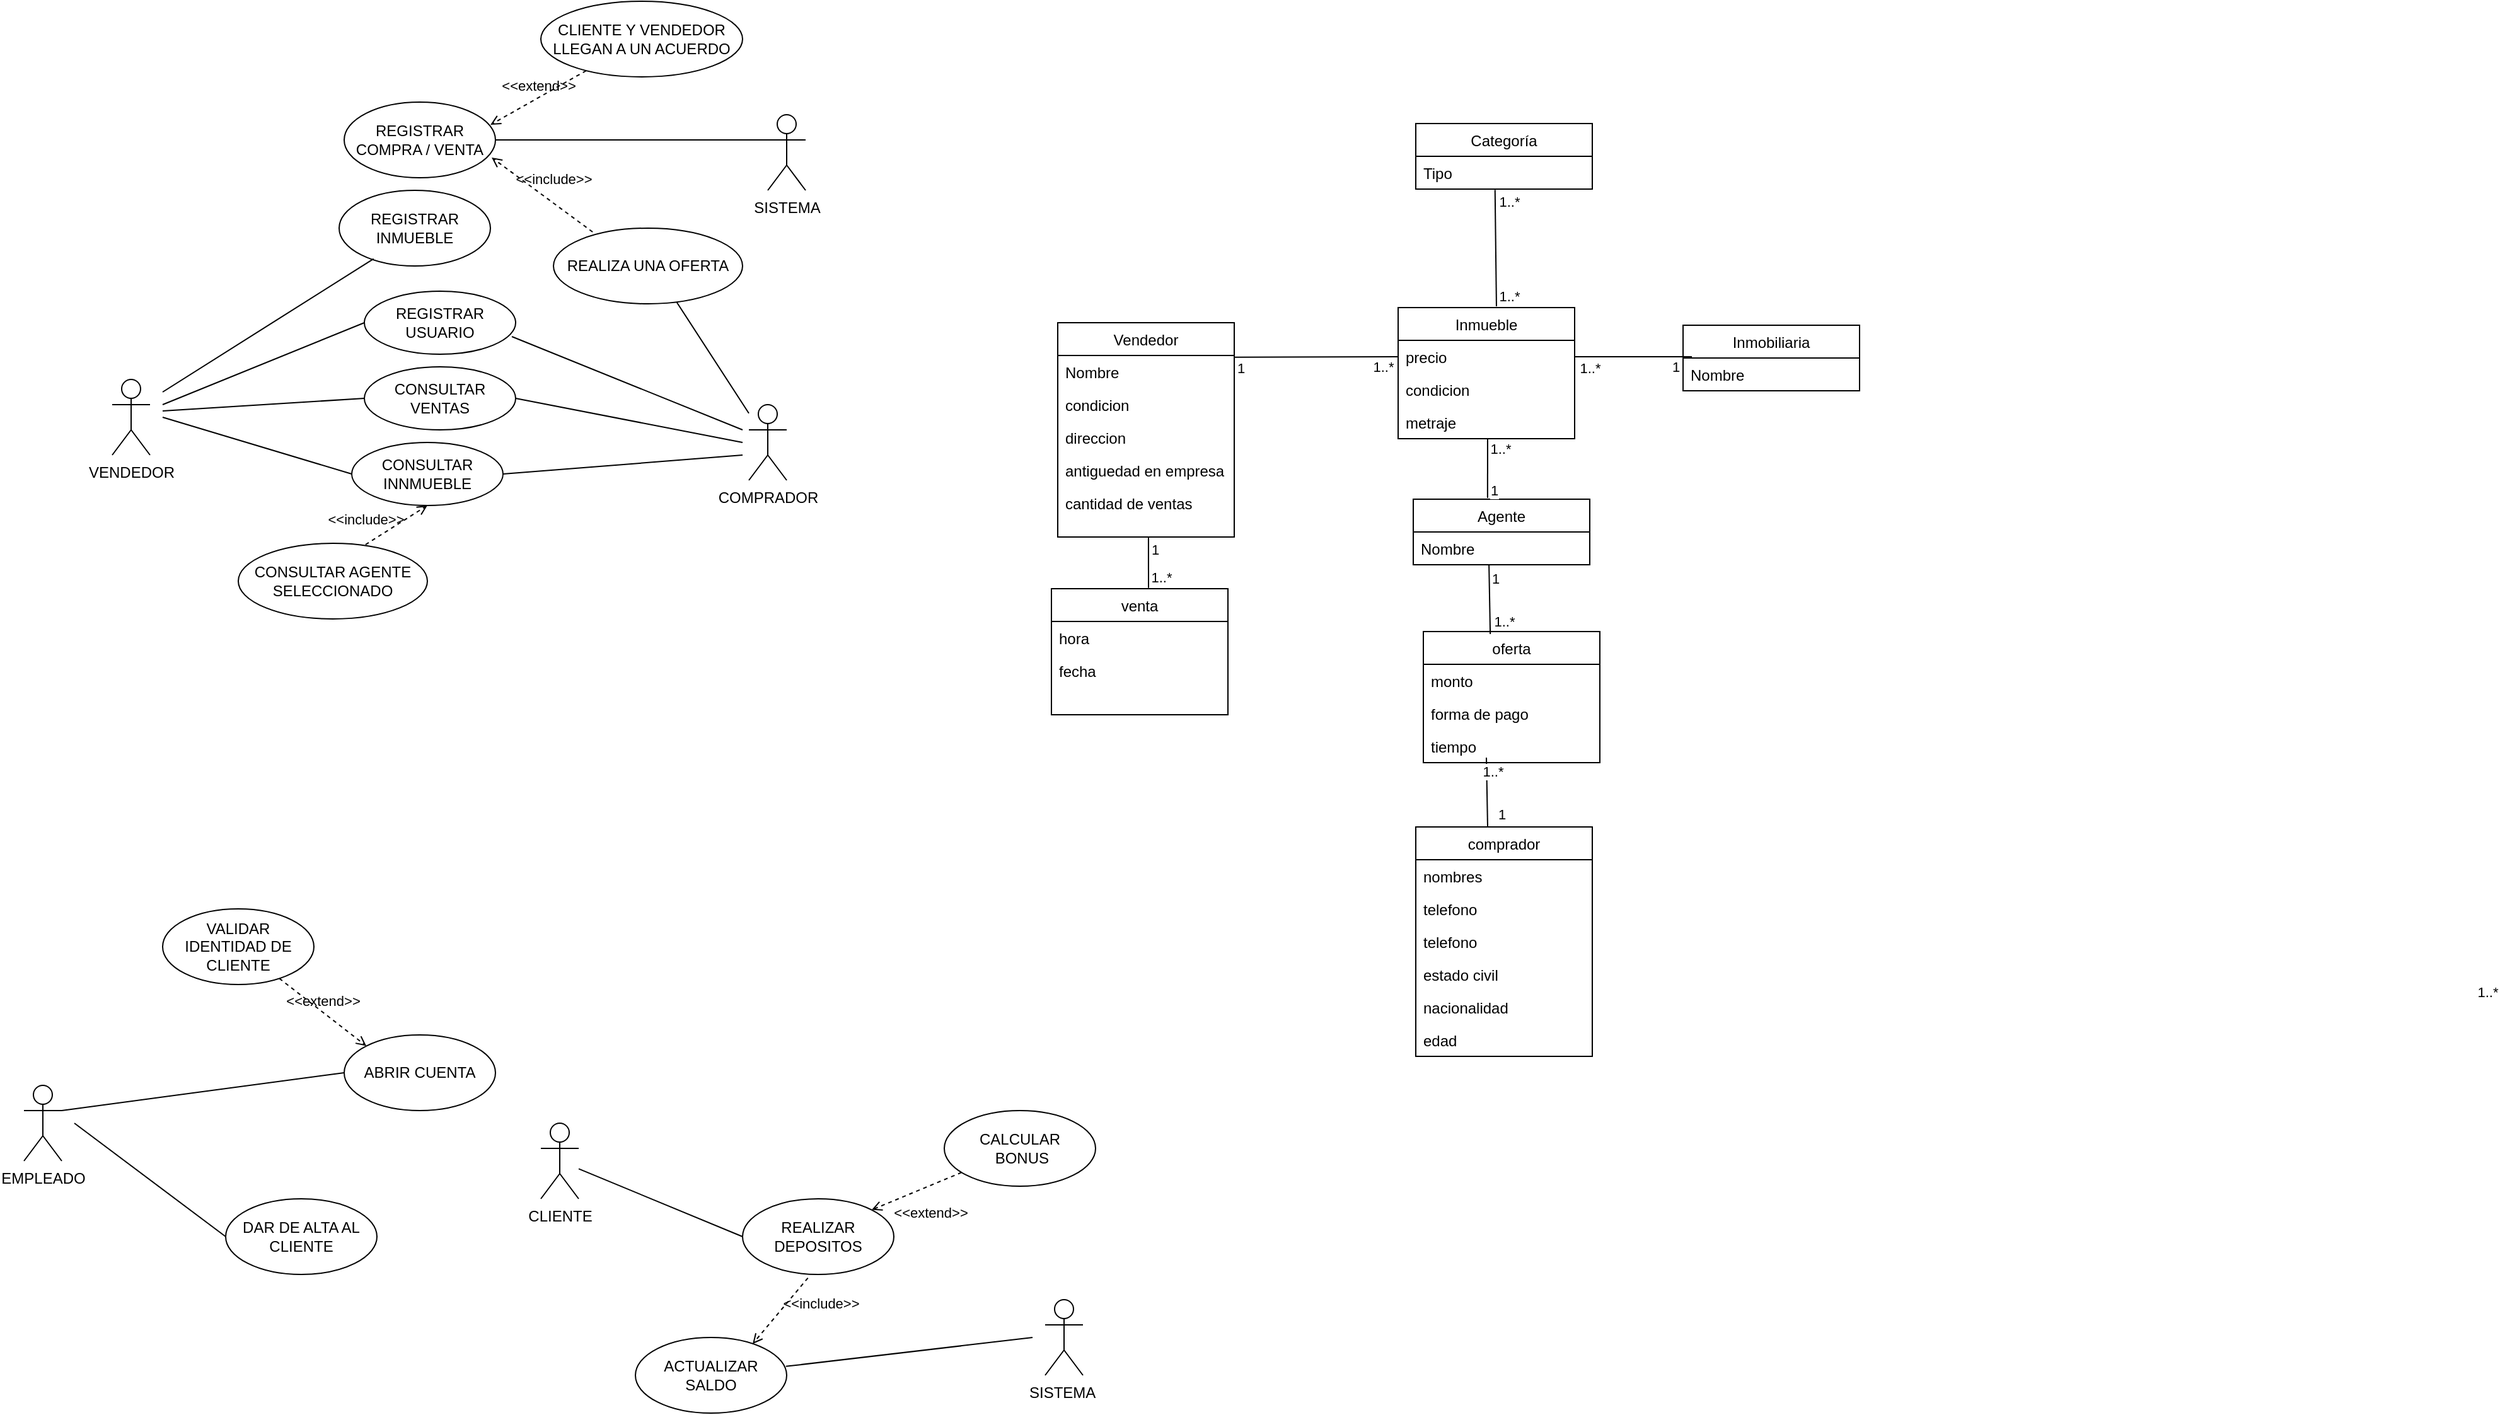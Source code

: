 <mxfile version="20.5.3" type="github">
  <diagram id="k6HM9-MAfGxd2XdQ5Wo0" name="Página-1">
    <mxGraphModel dx="2489" dy="766" grid="1" gridSize="10" guides="1" tooltips="1" connect="1" arrows="1" fold="1" page="1" pageScale="1" pageWidth="827" pageHeight="1169" math="0" shadow="0">
      <root>
        <mxCell id="0" />
        <mxCell id="1" parent="0" />
        <mxCell id="4YiFxOVjSTQpvdzxmnNl-1" value="REGISTRAR USUARIO" style="ellipse;whiteSpace=wrap;html=1;" vertex="1" parent="1">
          <mxGeometry x="-490" y="270" width="120" height="50" as="geometry" />
        </mxCell>
        <mxCell id="4YiFxOVjSTQpvdzxmnNl-2" value="REGISTRAR INMUEBLE" style="ellipse;whiteSpace=wrap;html=1;" vertex="1" parent="1">
          <mxGeometry x="-510" y="190" width="120" height="60" as="geometry" />
        </mxCell>
        <mxCell id="4YiFxOVjSTQpvdzxmnNl-3" value="CONSULTAR INNMUEBLE" style="ellipse;whiteSpace=wrap;html=1;" vertex="1" parent="1">
          <mxGeometry x="-500" y="390" width="120" height="50" as="geometry" />
        </mxCell>
        <mxCell id="4YiFxOVjSTQpvdzxmnNl-4" value="CONSULTAR VENTAS" style="ellipse;whiteSpace=wrap;html=1;" vertex="1" parent="1">
          <mxGeometry x="-490" y="330" width="120" height="50" as="geometry" />
        </mxCell>
        <mxCell id="4YiFxOVjSTQpvdzxmnNl-5" value="REGISTRAR COMPRA / VENTA" style="ellipse;whiteSpace=wrap;html=1;" vertex="1" parent="1">
          <mxGeometry x="-506" y="120" width="120" height="60" as="geometry" />
        </mxCell>
        <mxCell id="4YiFxOVjSTQpvdzxmnNl-6" value="VENDEDOR&lt;br&gt;" style="shape=umlActor;verticalLabelPosition=bottom;verticalAlign=top;html=1;outlineConnect=0;" vertex="1" parent="1">
          <mxGeometry x="-690" y="340" width="30" height="60" as="geometry" />
        </mxCell>
        <mxCell id="4YiFxOVjSTQpvdzxmnNl-7" value="COMPRADOR" style="shape=umlActor;verticalLabelPosition=bottom;verticalAlign=top;html=1;outlineConnect=0;" vertex="1" parent="1">
          <mxGeometry x="-185" y="360" width="30" height="60" as="geometry" />
        </mxCell>
        <mxCell id="4YiFxOVjSTQpvdzxmnNl-11" value="" style="endArrow=none;html=1;rounded=0;entryX=0;entryY=0.5;entryDx=0;entryDy=0;" edge="1" parent="1" target="4YiFxOVjSTQpvdzxmnNl-3">
          <mxGeometry width="50" height="50" relative="1" as="geometry">
            <mxPoint x="-650" y="370" as="sourcePoint" />
            <mxPoint x="-580" y="460" as="targetPoint" />
          </mxGeometry>
        </mxCell>
        <mxCell id="4YiFxOVjSTQpvdzxmnNl-13" value="" style="endArrow=none;html=1;rounded=0;entryX=0.228;entryY=0.905;entryDx=0;entryDy=0;entryPerimeter=0;" edge="1" parent="1" target="4YiFxOVjSTQpvdzxmnNl-2">
          <mxGeometry width="50" height="50" relative="1" as="geometry">
            <mxPoint x="-650" y="350" as="sourcePoint" />
            <mxPoint x="-570" y="300" as="targetPoint" />
          </mxGeometry>
        </mxCell>
        <mxCell id="4YiFxOVjSTQpvdzxmnNl-14" value="" style="endArrow=none;html=1;rounded=0;entryX=0.975;entryY=0.72;entryDx=0;entryDy=0;entryPerimeter=0;" edge="1" parent="1" target="4YiFxOVjSTQpvdzxmnNl-1">
          <mxGeometry width="50" height="50" relative="1" as="geometry">
            <mxPoint x="-190" y="380" as="sourcePoint" />
            <mxPoint x="-490.0" y="230" as="targetPoint" />
          </mxGeometry>
        </mxCell>
        <mxCell id="4YiFxOVjSTQpvdzxmnNl-15" value="" style="endArrow=none;html=1;rounded=0;entryX=0;entryY=0.5;entryDx=0;entryDy=0;" edge="1" parent="1" target="4YiFxOVjSTQpvdzxmnNl-1">
          <mxGeometry width="50" height="50" relative="1" as="geometry">
            <mxPoint x="-650" y="360" as="sourcePoint" />
            <mxPoint x="-490.0" y="230" as="targetPoint" />
          </mxGeometry>
        </mxCell>
        <mxCell id="4YiFxOVjSTQpvdzxmnNl-16" value="" style="endArrow=none;html=1;rounded=0;exitX=1;exitY=0.5;exitDx=0;exitDy=0;" edge="1" parent="1" source="4YiFxOVjSTQpvdzxmnNl-3">
          <mxGeometry width="50" height="50" relative="1" as="geometry">
            <mxPoint x="-350" y="480.0" as="sourcePoint" />
            <mxPoint x="-190" y="400" as="targetPoint" />
          </mxGeometry>
        </mxCell>
        <mxCell id="4YiFxOVjSTQpvdzxmnNl-18" value="" style="endArrow=none;html=1;rounded=0;entryX=1;entryY=0.5;entryDx=0;entryDy=0;" edge="1" parent="1" target="4YiFxOVjSTQpvdzxmnNl-4">
          <mxGeometry width="50" height="50" relative="1" as="geometry">
            <mxPoint x="-190" y="390" as="sourcePoint" />
            <mxPoint x="-370.0" y="320" as="targetPoint" />
          </mxGeometry>
        </mxCell>
        <mxCell id="4YiFxOVjSTQpvdzxmnNl-19" value="" style="endArrow=none;html=1;rounded=0;entryX=0;entryY=0.5;entryDx=0;entryDy=0;" edge="1" parent="1" target="4YiFxOVjSTQpvdzxmnNl-4">
          <mxGeometry width="50" height="50" relative="1" as="geometry">
            <mxPoint x="-650" y="365" as="sourcePoint" />
            <mxPoint x="-490.0" y="320" as="targetPoint" />
          </mxGeometry>
        </mxCell>
        <mxCell id="4YiFxOVjSTQpvdzxmnNl-23" value="EMPLEADO" style="shape=umlActor;verticalLabelPosition=bottom;verticalAlign=top;html=1;outlineConnect=0;" vertex="1" parent="1">
          <mxGeometry x="-760" y="900" width="30" height="60" as="geometry" />
        </mxCell>
        <mxCell id="4YiFxOVjSTQpvdzxmnNl-24" value="CLIENTE" style="shape=umlActor;verticalLabelPosition=bottom;verticalAlign=top;html=1;outlineConnect=0;" vertex="1" parent="1">
          <mxGeometry x="-350" y="930" width="30" height="60" as="geometry" />
        </mxCell>
        <mxCell id="4YiFxOVjSTQpvdzxmnNl-25" value="ABRIR CUENTA" style="ellipse;whiteSpace=wrap;html=1;" vertex="1" parent="1">
          <mxGeometry x="-506" y="860" width="120" height="60" as="geometry" />
        </mxCell>
        <mxCell id="4YiFxOVjSTQpvdzxmnNl-26" value="VALIDAR IDENTIDAD DE CLIENTE" style="ellipse;whiteSpace=wrap;html=1;" vertex="1" parent="1">
          <mxGeometry x="-650" y="760" width="120" height="60" as="geometry" />
        </mxCell>
        <mxCell id="4YiFxOVjSTQpvdzxmnNl-27" value="" style="endArrow=none;html=1;rounded=0;entryX=0;entryY=0.5;entryDx=0;entryDy=0;exitX=1;exitY=0.333;exitDx=0;exitDy=0;exitPerimeter=0;" edge="1" parent="1" source="4YiFxOVjSTQpvdzxmnNl-23" target="4YiFxOVjSTQpvdzxmnNl-25">
          <mxGeometry width="50" height="50" relative="1" as="geometry">
            <mxPoint x="-700" y="800.0" as="sourcePoint" />
            <mxPoint x="-550.0" y="920.0" as="targetPoint" />
          </mxGeometry>
        </mxCell>
        <mxCell id="4YiFxOVjSTQpvdzxmnNl-29" value="REALIZAR DEPOSITOS" style="ellipse;whiteSpace=wrap;html=1;" vertex="1" parent="1">
          <mxGeometry x="-190" y="990" width="120" height="60" as="geometry" />
        </mxCell>
        <mxCell id="4YiFxOVjSTQpvdzxmnNl-30" value="" style="endArrow=none;html=1;rounded=0;exitX=0;exitY=0.5;exitDx=0;exitDy=0;" edge="1" parent="1" source="4YiFxOVjSTQpvdzxmnNl-29" target="4YiFxOVjSTQpvdzxmnNl-24">
          <mxGeometry width="50" height="50" relative="1" as="geometry">
            <mxPoint x="-710" y="940.0" as="sourcePoint" />
            <mxPoint x="-210" y="910" as="targetPoint" />
          </mxGeometry>
        </mxCell>
        <mxCell id="4YiFxOVjSTQpvdzxmnNl-31" value="&amp;lt;&amp;lt;extend&amp;gt;&amp;gt;" style="html=1;verticalAlign=bottom;labelBackgroundColor=none;endArrow=open;endFill=0;dashed=1;rounded=0;entryX=0;entryY=0;entryDx=0;entryDy=0;" edge="1" parent="1" source="4YiFxOVjSTQpvdzxmnNl-26" target="4YiFxOVjSTQpvdzxmnNl-25">
          <mxGeometry width="160" relative="1" as="geometry">
            <mxPoint x="-600" y="880" as="sourcePoint" />
            <mxPoint x="-440" y="880" as="targetPoint" />
          </mxGeometry>
        </mxCell>
        <mxCell id="4YiFxOVjSTQpvdzxmnNl-32" value="CALCULAR&lt;br&gt;&amp;nbsp;BONUS" style="ellipse;whiteSpace=wrap;html=1;" vertex="1" parent="1">
          <mxGeometry x="-30" y="920" width="120" height="60" as="geometry" />
        </mxCell>
        <mxCell id="4YiFxOVjSTQpvdzxmnNl-33" value="&amp;lt;&amp;lt;extend&amp;gt;&amp;gt;" style="html=1;verticalAlign=bottom;labelBackgroundColor=none;endArrow=open;endFill=0;dashed=1;rounded=0;entryX=1;entryY=0;entryDx=0;entryDy=0;" edge="1" parent="1" source="4YiFxOVjSTQpvdzxmnNl-32" target="4YiFxOVjSTQpvdzxmnNl-29">
          <mxGeometry x="-0.018" y="28" width="160" relative="1" as="geometry">
            <mxPoint x="-80" y="1100" as="sourcePoint" />
            <mxPoint x="-80" y="1259" as="targetPoint" />
            <mxPoint as="offset" />
          </mxGeometry>
        </mxCell>
        <mxCell id="4YiFxOVjSTQpvdzxmnNl-35" value="DAR DE ALTA AL CLIENTE" style="ellipse;whiteSpace=wrap;html=1;" vertex="1" parent="1">
          <mxGeometry x="-600" y="990" width="120" height="60" as="geometry" />
        </mxCell>
        <mxCell id="4YiFxOVjSTQpvdzxmnNl-36" value="" style="endArrow=none;html=1;rounded=0;entryX=0;entryY=0.5;entryDx=0;entryDy=0;exitX=1;exitY=0.333;exitDx=0;exitDy=0;exitPerimeter=0;" edge="1" parent="1" target="4YiFxOVjSTQpvdzxmnNl-35">
          <mxGeometry width="50" height="50" relative="1" as="geometry">
            <mxPoint x="-720" y="930.0" as="sourcePoint" />
            <mxPoint x="-540.0" y="930.0" as="targetPoint" />
          </mxGeometry>
        </mxCell>
        <mxCell id="4YiFxOVjSTQpvdzxmnNl-39" value="ACTUALIZAR SALDO" style="ellipse;whiteSpace=wrap;html=1;" vertex="1" parent="1">
          <mxGeometry x="-275" y="1100" width="120" height="60" as="geometry" />
        </mxCell>
        <mxCell id="4YiFxOVjSTQpvdzxmnNl-41" value="&amp;lt;&amp;lt;include&amp;gt;&amp;gt;" style="html=1;verticalAlign=bottom;labelBackgroundColor=none;endArrow=open;endFill=0;dashed=1;rounded=0;exitX=0.432;exitY=1.046;exitDx=0;exitDy=0;exitPerimeter=0;entryX=0.775;entryY=0.085;entryDx=0;entryDy=0;entryPerimeter=0;" edge="1" parent="1" source="4YiFxOVjSTQpvdzxmnNl-29" target="4YiFxOVjSTQpvdzxmnNl-39">
          <mxGeometry x="-0.504" y="26" width="160" relative="1" as="geometry">
            <mxPoint x="-297.156" y="1061.002" as="sourcePoint" />
            <mxPoint x="-256.483" y="1131.154" as="targetPoint" />
            <mxPoint x="1" as="offset" />
          </mxGeometry>
        </mxCell>
        <mxCell id="4YiFxOVjSTQpvdzxmnNl-45" value="SISTEMA&amp;nbsp;" style="shape=umlActor;verticalLabelPosition=bottom;verticalAlign=top;html=1;outlineConnect=0;" vertex="1" parent="1">
          <mxGeometry x="50" y="1070" width="30" height="60" as="geometry" />
        </mxCell>
        <mxCell id="4YiFxOVjSTQpvdzxmnNl-46" value="" style="endArrow=none;html=1;rounded=0;exitX=0.995;exitY=0.382;exitDx=0;exitDy=0;exitPerimeter=0;" edge="1" parent="1" source="4YiFxOVjSTQpvdzxmnNl-39">
          <mxGeometry width="50" height="50" relative="1" as="geometry">
            <mxPoint x="-169.996" y="1158.998" as="sourcePoint" />
            <mxPoint x="40" y="1100" as="targetPoint" />
          </mxGeometry>
        </mxCell>
        <mxCell id="4YiFxOVjSTQpvdzxmnNl-52" value="SISTEMA" style="shape=umlActor;verticalLabelPosition=bottom;verticalAlign=top;html=1;outlineConnect=0;" vertex="1" parent="1">
          <mxGeometry x="-170" y="130" width="30" height="60" as="geometry" />
        </mxCell>
        <mxCell id="4YiFxOVjSTQpvdzxmnNl-53" value="" style="endArrow=none;html=1;rounded=0;entryX=0;entryY=0.333;entryDx=0;entryDy=0;entryPerimeter=0;" edge="1" parent="1" source="4YiFxOVjSTQpvdzxmnNl-5" target="4YiFxOVjSTQpvdzxmnNl-52">
          <mxGeometry width="50" height="50" relative="1" as="geometry">
            <mxPoint x="-565" y="514.41" as="sourcePoint" />
            <mxPoint x="-660.0" y="514.41" as="targetPoint" />
          </mxGeometry>
        </mxCell>
        <mxCell id="4YiFxOVjSTQpvdzxmnNl-55" value="&amp;lt;&amp;lt;include&amp;gt;&amp;gt;" style="html=1;verticalAlign=bottom;labelBackgroundColor=none;endArrow=open;endFill=0;dashed=1;rounded=0;entryX=0.5;entryY=1;entryDx=0;entryDy=0;exitX=0.673;exitY=0.017;exitDx=0;exitDy=0;exitPerimeter=0;" edge="1" parent="1" source="4YiFxOVjSTQpvdzxmnNl-65" target="4YiFxOVjSTQpvdzxmnNl-3">
          <mxGeometry x="-0.797" y="9" width="160" relative="1" as="geometry">
            <mxPoint x="-340" y="470" as="sourcePoint" />
            <mxPoint x="-366" y="650" as="targetPoint" />
            <mxPoint as="offset" />
          </mxGeometry>
        </mxCell>
        <mxCell id="4YiFxOVjSTQpvdzxmnNl-63" value="&amp;lt;&amp;lt;extend&amp;gt;&amp;gt;" style="html=1;verticalAlign=bottom;labelBackgroundColor=none;endArrow=open;endFill=0;dashed=1;rounded=0;entryX=0.967;entryY=0.3;entryDx=0;entryDy=0;entryPerimeter=0;" edge="1" parent="1" source="4YiFxOVjSTQpvdzxmnNl-70" target="4YiFxOVjSTQpvdzxmnNl-5">
          <mxGeometry width="160" relative="1" as="geometry">
            <mxPoint x="-200" y="630" as="sourcePoint" />
            <mxPoint x="-290" y="620" as="targetPoint" />
          </mxGeometry>
        </mxCell>
        <mxCell id="4YiFxOVjSTQpvdzxmnNl-65" value="CONSULTAR AGENTE SELECCIONADO" style="ellipse;whiteSpace=wrap;html=1;" vertex="1" parent="1">
          <mxGeometry x="-590" y="470" width="150" height="60" as="geometry" />
        </mxCell>
        <mxCell id="4YiFxOVjSTQpvdzxmnNl-70" value="CLIENTE Y VENDEDOR LLEGAN A UN ACUERDO" style="ellipse;whiteSpace=wrap;html=1;" vertex="1" parent="1">
          <mxGeometry x="-350" y="40" width="160" height="60" as="geometry" />
        </mxCell>
        <mxCell id="4YiFxOVjSTQpvdzxmnNl-71" value="REALIZA UNA OFERTA" style="ellipse;whiteSpace=wrap;html=1;" vertex="1" parent="1">
          <mxGeometry x="-340" y="220" width="150" height="60" as="geometry" />
        </mxCell>
        <mxCell id="4YiFxOVjSTQpvdzxmnNl-73" value="&amp;lt;&amp;lt;include&amp;gt;&amp;gt;" style="html=1;verticalAlign=bottom;labelBackgroundColor=none;endArrow=open;endFill=0;dashed=1;rounded=0;entryX=0.975;entryY=0.733;entryDx=0;entryDy=0;exitX=0.207;exitY=0.05;exitDx=0;exitDy=0;exitPerimeter=0;entryPerimeter=0;" edge="1" parent="1" source="4YiFxOVjSTQpvdzxmnNl-71" target="4YiFxOVjSTQpvdzxmnNl-5">
          <mxGeometry x="-0.104" y="-8" width="160" relative="1" as="geometry">
            <mxPoint x="-600" y="151.02" as="sourcePoint" />
            <mxPoint x="-550.95" y="120" as="targetPoint" />
            <mxPoint as="offset" />
          </mxGeometry>
        </mxCell>
        <mxCell id="4YiFxOVjSTQpvdzxmnNl-74" value="" style="endArrow=none;html=1;rounded=0;exitX=0.653;exitY=0.983;exitDx=0;exitDy=0;exitPerimeter=0;" edge="1" parent="1" source="4YiFxOVjSTQpvdzxmnNl-71" target="4YiFxOVjSTQpvdzxmnNl-7">
          <mxGeometry width="50" height="50" relative="1" as="geometry">
            <mxPoint x="-376" y="160" as="sourcePoint" />
            <mxPoint x="-160" y="160" as="targetPoint" />
          </mxGeometry>
        </mxCell>
        <mxCell id="4YiFxOVjSTQpvdzxmnNl-87" value="Inmueble" style="swimlane;fontStyle=0;childLayout=stackLayout;horizontal=1;startSize=26;fillColor=none;horizontalStack=0;resizeParent=1;resizeParentMax=0;resizeLast=0;collapsible=1;marginBottom=0;" vertex="1" parent="1">
          <mxGeometry x="330" y="283" width="140" height="104" as="geometry" />
        </mxCell>
        <mxCell id="4YiFxOVjSTQpvdzxmnNl-89" value="precio" style="text;strokeColor=none;fillColor=none;align=left;verticalAlign=top;spacingLeft=4;spacingRight=4;overflow=hidden;rotatable=0;points=[[0,0.5],[1,0.5]];portConstraint=eastwest;" vertex="1" parent="4YiFxOVjSTQpvdzxmnNl-87">
          <mxGeometry y="26" width="140" height="26" as="geometry" />
        </mxCell>
        <mxCell id="4YiFxOVjSTQpvdzxmnNl-90" value="condicion" style="text;strokeColor=none;fillColor=none;align=left;verticalAlign=top;spacingLeft=4;spacingRight=4;overflow=hidden;rotatable=0;points=[[0,0.5],[1,0.5]];portConstraint=eastwest;" vertex="1" parent="4YiFxOVjSTQpvdzxmnNl-87">
          <mxGeometry y="52" width="140" height="26" as="geometry" />
        </mxCell>
        <mxCell id="4YiFxOVjSTQpvdzxmnNl-91" value="metraje" style="text;strokeColor=none;fillColor=none;align=left;verticalAlign=top;spacingLeft=4;spacingRight=4;overflow=hidden;rotatable=0;points=[[0,0.5],[1,0.5]];portConstraint=eastwest;" vertex="1" parent="4YiFxOVjSTQpvdzxmnNl-87">
          <mxGeometry y="78" width="140" height="26" as="geometry" />
        </mxCell>
        <mxCell id="4YiFxOVjSTQpvdzxmnNl-106" value="Agente" style="swimlane;fontStyle=0;childLayout=stackLayout;horizontal=1;startSize=26;fillColor=none;horizontalStack=0;resizeParent=1;resizeParentMax=0;resizeLast=0;collapsible=1;marginBottom=0;" vertex="1" parent="1">
          <mxGeometry x="342" y="435" width="140" height="52" as="geometry" />
        </mxCell>
        <mxCell id="4YiFxOVjSTQpvdzxmnNl-149" value="Nombre" style="text;strokeColor=none;fillColor=none;align=left;verticalAlign=top;spacingLeft=4;spacingRight=4;overflow=hidden;rotatable=0;points=[[0,0.5],[1,0.5]];portConstraint=eastwest;" vertex="1" parent="4YiFxOVjSTQpvdzxmnNl-106">
          <mxGeometry y="26" width="140" height="26" as="geometry" />
        </mxCell>
        <mxCell id="4YiFxOVjSTQpvdzxmnNl-111" value="Vendedor" style="swimlane;fontStyle=0;childLayout=stackLayout;horizontal=1;startSize=26;fillColor=none;horizontalStack=0;resizeParent=1;resizeParentMax=0;resizeLast=0;collapsible=1;marginBottom=0;" vertex="1" parent="1">
          <mxGeometry x="60" y="295" width="140" height="170" as="geometry" />
        </mxCell>
        <mxCell id="4YiFxOVjSTQpvdzxmnNl-182" value="Nombre" style="text;strokeColor=none;fillColor=none;align=left;verticalAlign=top;spacingLeft=4;spacingRight=4;overflow=hidden;rotatable=0;points=[[0,0.5],[1,0.5]];portConstraint=eastwest;" vertex="1" parent="4YiFxOVjSTQpvdzxmnNl-111">
          <mxGeometry y="26" width="140" height="26" as="geometry" />
        </mxCell>
        <mxCell id="4YiFxOVjSTQpvdzxmnNl-114" value="condicion" style="text;strokeColor=none;fillColor=none;align=left;verticalAlign=top;spacingLeft=4;spacingRight=4;overflow=hidden;rotatable=0;points=[[0,0.5],[1,0.5]];portConstraint=eastwest;" vertex="1" parent="4YiFxOVjSTQpvdzxmnNl-111">
          <mxGeometry y="52" width="140" height="26" as="geometry" />
        </mxCell>
        <mxCell id="4YiFxOVjSTQpvdzxmnNl-124" value="direccion" style="text;strokeColor=none;fillColor=none;align=left;verticalAlign=top;spacingLeft=4;spacingRight=4;overflow=hidden;rotatable=0;points=[[0,0.5],[1,0.5]];portConstraint=eastwest;" vertex="1" parent="4YiFxOVjSTQpvdzxmnNl-111">
          <mxGeometry y="78" width="140" height="26" as="geometry" />
        </mxCell>
        <mxCell id="4YiFxOVjSTQpvdzxmnNl-123" value="antiguedad en empresa" style="text;strokeColor=none;fillColor=none;align=left;verticalAlign=top;spacingLeft=4;spacingRight=4;overflow=hidden;rotatable=0;points=[[0,0.5],[1,0.5]];portConstraint=eastwest;" vertex="1" parent="4YiFxOVjSTQpvdzxmnNl-111">
          <mxGeometry y="104" width="140" height="26" as="geometry" />
        </mxCell>
        <mxCell id="4YiFxOVjSTQpvdzxmnNl-115" value="cantidad de ventas" style="text;strokeColor=none;fillColor=none;align=left;verticalAlign=top;spacingLeft=4;spacingRight=4;overflow=hidden;rotatable=0;points=[[0,0.5],[1,0.5]];portConstraint=eastwest;" vertex="1" parent="4YiFxOVjSTQpvdzxmnNl-111">
          <mxGeometry y="130" width="140" height="40" as="geometry" />
        </mxCell>
        <mxCell id="4YiFxOVjSTQpvdzxmnNl-121" value="Categoría" style="swimlane;fontStyle=0;childLayout=stackLayout;horizontal=1;startSize=26;fillColor=none;horizontalStack=0;resizeParent=1;resizeParentMax=0;resizeLast=0;collapsible=1;marginBottom=0;" vertex="1" parent="1">
          <mxGeometry x="344" y="137" width="140" height="52" as="geometry" />
        </mxCell>
        <mxCell id="4YiFxOVjSTQpvdzxmnNl-122" value="Tipo" style="text;strokeColor=none;fillColor=none;align=left;verticalAlign=top;spacingLeft=4;spacingRight=4;overflow=hidden;rotatable=0;points=[[0,0.5],[1,0.5]];portConstraint=eastwest;" vertex="1" parent="4YiFxOVjSTQpvdzxmnNl-121">
          <mxGeometry y="26" width="140" height="26" as="geometry" />
        </mxCell>
        <mxCell id="4YiFxOVjSTQpvdzxmnNl-125" value="comprador" style="swimlane;fontStyle=0;childLayout=stackLayout;horizontal=1;startSize=26;fillColor=none;horizontalStack=0;resizeParent=1;resizeParentMax=0;resizeLast=0;collapsible=1;marginBottom=0;" vertex="1" parent="1">
          <mxGeometry x="344" y="695" width="140" height="182" as="geometry" />
        </mxCell>
        <mxCell id="4YiFxOVjSTQpvdzxmnNl-126" value="nombres" style="text;strokeColor=none;fillColor=none;align=left;verticalAlign=top;spacingLeft=4;spacingRight=4;overflow=hidden;rotatable=0;points=[[0,0.5],[1,0.5]];portConstraint=eastwest;" vertex="1" parent="4YiFxOVjSTQpvdzxmnNl-125">
          <mxGeometry y="26" width="140" height="26" as="geometry" />
        </mxCell>
        <mxCell id="4YiFxOVjSTQpvdzxmnNl-138" value="telefono" style="text;strokeColor=none;fillColor=none;align=left;verticalAlign=top;spacingLeft=4;spacingRight=4;overflow=hidden;rotatable=0;points=[[0,0.5],[1,0.5]];portConstraint=eastwest;" vertex="1" parent="4YiFxOVjSTQpvdzxmnNl-125">
          <mxGeometry y="52" width="140" height="26" as="geometry" />
        </mxCell>
        <mxCell id="4YiFxOVjSTQpvdzxmnNl-139" value="telefono" style="text;strokeColor=none;fillColor=none;align=left;verticalAlign=top;spacingLeft=4;spacingRight=4;overflow=hidden;rotatable=0;points=[[0,0.5],[1,0.5]];portConstraint=eastwest;" vertex="1" parent="4YiFxOVjSTQpvdzxmnNl-125">
          <mxGeometry y="78" width="140" height="26" as="geometry" />
        </mxCell>
        <mxCell id="4YiFxOVjSTQpvdzxmnNl-127" value="estado civil" style="text;strokeColor=none;fillColor=none;align=left;verticalAlign=top;spacingLeft=4;spacingRight=4;overflow=hidden;rotatable=0;points=[[0,0.5],[1,0.5]];portConstraint=eastwest;" vertex="1" parent="4YiFxOVjSTQpvdzxmnNl-125">
          <mxGeometry y="104" width="140" height="26" as="geometry" />
        </mxCell>
        <mxCell id="4YiFxOVjSTQpvdzxmnNl-128" value="nacionalidad" style="text;strokeColor=none;fillColor=none;align=left;verticalAlign=top;spacingLeft=4;spacingRight=4;overflow=hidden;rotatable=0;points=[[0,0.5],[1,0.5]];portConstraint=eastwest;" vertex="1" parent="4YiFxOVjSTQpvdzxmnNl-125">
          <mxGeometry y="130" width="140" height="26" as="geometry" />
        </mxCell>
        <mxCell id="4YiFxOVjSTQpvdzxmnNl-137" value="edad" style="text;strokeColor=none;fillColor=none;align=left;verticalAlign=top;spacingLeft=4;spacingRight=4;overflow=hidden;rotatable=0;points=[[0,0.5],[1,0.5]];portConstraint=eastwest;" vertex="1" parent="4YiFxOVjSTQpvdzxmnNl-125">
          <mxGeometry y="156" width="140" height="26" as="geometry" />
        </mxCell>
        <mxCell id="4YiFxOVjSTQpvdzxmnNl-140" value="oferta" style="swimlane;fontStyle=0;childLayout=stackLayout;horizontal=1;startSize=26;fillColor=none;horizontalStack=0;resizeParent=1;resizeParentMax=0;resizeLast=0;collapsible=1;marginBottom=0;" vertex="1" parent="1">
          <mxGeometry x="350" y="540" width="140" height="104" as="geometry" />
        </mxCell>
        <mxCell id="4YiFxOVjSTQpvdzxmnNl-141" value="monto" style="text;strokeColor=none;fillColor=none;align=left;verticalAlign=top;spacingLeft=4;spacingRight=4;overflow=hidden;rotatable=0;points=[[0,0.5],[1,0.5]];portConstraint=eastwest;" vertex="1" parent="4YiFxOVjSTQpvdzxmnNl-140">
          <mxGeometry y="26" width="140" height="26" as="geometry" />
        </mxCell>
        <mxCell id="4YiFxOVjSTQpvdzxmnNl-142" value="forma de pago" style="text;strokeColor=none;fillColor=none;align=left;verticalAlign=top;spacingLeft=4;spacingRight=4;overflow=hidden;rotatable=0;points=[[0,0.5],[1,0.5]];portConstraint=eastwest;" vertex="1" parent="4YiFxOVjSTQpvdzxmnNl-140">
          <mxGeometry y="52" width="140" height="26" as="geometry" />
        </mxCell>
        <mxCell id="4YiFxOVjSTQpvdzxmnNl-143" value="tiempo" style="text;strokeColor=none;fillColor=none;align=left;verticalAlign=top;spacingLeft=4;spacingRight=4;overflow=hidden;rotatable=0;points=[[0,0.5],[1,0.5]];portConstraint=eastwest;" vertex="1" parent="4YiFxOVjSTQpvdzxmnNl-140">
          <mxGeometry y="78" width="140" height="26" as="geometry" />
        </mxCell>
        <mxCell id="4YiFxOVjSTQpvdzxmnNl-145" value="venta" style="swimlane;fontStyle=0;childLayout=stackLayout;horizontal=1;startSize=26;fillColor=none;horizontalStack=0;resizeParent=1;resizeParentMax=0;resizeLast=0;collapsible=1;marginBottom=0;" vertex="1" parent="1">
          <mxGeometry x="55" y="506" width="140" height="100" as="geometry" />
        </mxCell>
        <mxCell id="4YiFxOVjSTQpvdzxmnNl-146" value="hora" style="text;strokeColor=none;fillColor=none;align=left;verticalAlign=top;spacingLeft=4;spacingRight=4;overflow=hidden;rotatable=0;points=[[0,0.5],[1,0.5]];portConstraint=eastwest;" vertex="1" parent="4YiFxOVjSTQpvdzxmnNl-145">
          <mxGeometry y="26" width="140" height="26" as="geometry" />
        </mxCell>
        <mxCell id="4YiFxOVjSTQpvdzxmnNl-147" value="fecha" style="text;strokeColor=none;fillColor=none;align=left;verticalAlign=top;spacingLeft=4;spacingRight=4;overflow=hidden;rotatable=0;points=[[0,0.5],[1,0.5]];portConstraint=eastwest;" vertex="1" parent="4YiFxOVjSTQpvdzxmnNl-145">
          <mxGeometry y="52" width="140" height="48" as="geometry" />
        </mxCell>
        <mxCell id="4YiFxOVjSTQpvdzxmnNl-155" value="" style="endArrow=none;html=1;rounded=0;exitX=0.557;exitY=-0.029;exitDx=0;exitDy=0;exitPerimeter=0;entryX=0.449;entryY=1.022;entryDx=0;entryDy=0;entryPerimeter=0;" edge="1" parent="1" target="4YiFxOVjSTQpvdzxmnNl-122">
          <mxGeometry width="50" height="50" relative="1" as="geometry">
            <mxPoint x="407.98" y="281.984" as="sourcePoint" />
            <mxPoint x="408" y="142" as="targetPoint" />
          </mxGeometry>
        </mxCell>
        <mxCell id="4YiFxOVjSTQpvdzxmnNl-172" value="1..*" style="edgeLabel;html=1;align=center;verticalAlign=middle;resizable=0;points=[];" vertex="1" connectable="0" parent="4YiFxOVjSTQpvdzxmnNl-155">
          <mxGeometry x="0.876" y="-1" relative="1" as="geometry">
            <mxPoint x="10" y="3" as="offset" />
          </mxGeometry>
        </mxCell>
        <mxCell id="4YiFxOVjSTQpvdzxmnNl-157" value="" style="endArrow=none;html=1;rounded=0;exitX=1;exitY=0.052;exitDx=0;exitDy=0;entryX=0;entryY=0.5;entryDx=0;entryDy=0;exitPerimeter=0;" edge="1" parent="1" source="4YiFxOVjSTQpvdzxmnNl-182" target="4YiFxOVjSTQpvdzxmnNl-89">
          <mxGeometry width="50" height="50" relative="1" as="geometry">
            <mxPoint x="190" y="321.98" as="sourcePoint" />
            <mxPoint x="310.98" y="320" as="targetPoint" />
          </mxGeometry>
        </mxCell>
        <mxCell id="4YiFxOVjSTQpvdzxmnNl-186" value="1" style="edgeLabel;html=1;align=center;verticalAlign=middle;resizable=0;points=[];" vertex="1" connectable="0" parent="4YiFxOVjSTQpvdzxmnNl-157">
          <mxGeometry x="-0.889" y="-1" relative="1" as="geometry">
            <mxPoint x="-2" y="7" as="offset" />
          </mxGeometry>
        </mxCell>
        <mxCell id="4YiFxOVjSTQpvdzxmnNl-188" value="1..*" style="edgeLabel;html=1;align=center;verticalAlign=middle;resizable=0;points=[];" vertex="1" connectable="0" parent="4YiFxOVjSTQpvdzxmnNl-157">
          <mxGeometry x="0.815" y="-2" relative="1" as="geometry">
            <mxPoint y="6" as="offset" />
          </mxGeometry>
        </mxCell>
        <mxCell id="4YiFxOVjSTQpvdzxmnNl-163" value="" style="endArrow=none;html=1;rounded=0;entryX=0.55;entryY=-0.006;entryDx=0;entryDy=0;entryPerimeter=0;exitX=0.514;exitY=0.987;exitDx=0;exitDy=0;exitPerimeter=0;" edge="1" parent="1" source="4YiFxOVjSTQpvdzxmnNl-115" target="4YiFxOVjSTQpvdzxmnNl-145">
          <mxGeometry width="50" height="50" relative="1" as="geometry">
            <mxPoint x="125.5" y="420" as="sourcePoint" />
            <mxPoint x="130" y="490" as="targetPoint" />
          </mxGeometry>
        </mxCell>
        <mxCell id="4YiFxOVjSTQpvdzxmnNl-174" value="1" style="edgeLabel;html=1;align=center;verticalAlign=middle;resizable=0;points=[];" vertex="1" connectable="0" parent="4YiFxOVjSTQpvdzxmnNl-163">
          <mxGeometry x="-0.887" y="1" relative="1" as="geometry">
            <mxPoint x="4" y="8" as="offset" />
          </mxGeometry>
        </mxCell>
        <mxCell id="4YiFxOVjSTQpvdzxmnNl-175" value="1..*" style="edgeLabel;html=1;align=center;verticalAlign=middle;resizable=0;points=[];" vertex="1" connectable="0" parent="4YiFxOVjSTQpvdzxmnNl-163">
          <mxGeometry x="0.838" y="1" relative="1" as="geometry">
            <mxPoint x="9" y="-5" as="offset" />
          </mxGeometry>
        </mxCell>
        <mxCell id="4YiFxOVjSTQpvdzxmnNl-165" value="Inmobiliaria" style="swimlane;fontStyle=0;childLayout=stackLayout;horizontal=1;startSize=26;fillColor=none;horizontalStack=0;resizeParent=1;resizeParentMax=0;resizeLast=0;collapsible=1;marginBottom=0;" vertex="1" parent="1">
          <mxGeometry x="556" y="297" width="140" height="52" as="geometry" />
        </mxCell>
        <mxCell id="4YiFxOVjSTQpvdzxmnNl-168" value="Nombre" style="text;strokeColor=none;fillColor=none;align=left;verticalAlign=top;spacingLeft=4;spacingRight=4;overflow=hidden;rotatable=0;points=[[0,0.5],[1,0.5]];portConstraint=eastwest;" vertex="1" parent="4YiFxOVjSTQpvdzxmnNl-165">
          <mxGeometry y="26" width="140" height="26" as="geometry" />
        </mxCell>
        <mxCell id="4YiFxOVjSTQpvdzxmnNl-169" value="" style="endArrow=none;html=1;rounded=0;exitX=0.05;exitY=-0.038;exitDx=0;exitDy=0;entryX=1;entryY=0.5;entryDx=0;entryDy=0;exitPerimeter=0;" edge="1" parent="1" source="4YiFxOVjSTQpvdzxmnNl-168" target="4YiFxOVjSTQpvdzxmnNl-89">
          <mxGeometry width="50" height="50" relative="1" as="geometry">
            <mxPoint x="417.98" y="291.984" as="sourcePoint" />
            <mxPoint x="418" y="152" as="targetPoint" />
          </mxGeometry>
        </mxCell>
        <mxCell id="4YiFxOVjSTQpvdzxmnNl-170" value="1" style="edgeLabel;html=1;align=center;verticalAlign=middle;resizable=0;points=[];" vertex="1" connectable="0" parent="4YiFxOVjSTQpvdzxmnNl-169">
          <mxGeometry x="-0.5" y="-1" relative="1" as="geometry">
            <mxPoint x="10" y="9" as="offset" />
          </mxGeometry>
        </mxCell>
        <mxCell id="4YiFxOVjSTQpvdzxmnNl-171" value="1..*" style="edgeLabel;html=1;align=center;verticalAlign=middle;resizable=0;points=[];" vertex="1" connectable="0" parent="4YiFxOVjSTQpvdzxmnNl-169">
          <mxGeometry x="0.531" y="2" relative="1" as="geometry">
            <mxPoint x="702" y="502" as="offset" />
          </mxGeometry>
        </mxCell>
        <mxCell id="4YiFxOVjSTQpvdzxmnNl-179" value="1..*" style="edgeLabel;html=1;align=center;verticalAlign=middle;resizable=0;points=[];" vertex="1" connectable="0" parent="4YiFxOVjSTQpvdzxmnNl-169">
          <mxGeometry x="0.634" y="-1" relative="1" as="geometry">
            <mxPoint x="-5" y="10" as="offset" />
          </mxGeometry>
        </mxCell>
        <mxCell id="4YiFxOVjSTQpvdzxmnNl-173" value="1..*" style="edgeLabel;html=1;align=center;verticalAlign=middle;resizable=0;points=[];" vertex="1" connectable="0" parent="1">
          <mxGeometry x="425.999" y="166.651" as="geometry">
            <mxPoint x="-8" y="107" as="offset" />
          </mxGeometry>
        </mxCell>
        <mxCell id="4YiFxOVjSTQpvdzxmnNl-180" value="" style="endArrow=none;html=1;rounded=0;entryX=0.507;entryY=1;entryDx=0;entryDy=0;entryPerimeter=0;exitX=0.421;exitY=-0.019;exitDx=0;exitDy=0;exitPerimeter=0;" edge="1" parent="1" source="4YiFxOVjSTQpvdzxmnNl-106" target="4YiFxOVjSTQpvdzxmnNl-91">
          <mxGeometry width="50" height="50" relative="1" as="geometry">
            <mxPoint x="440" y="430" as="sourcePoint" />
            <mxPoint x="399.52" y="400" as="targetPoint" />
          </mxGeometry>
        </mxCell>
        <mxCell id="4YiFxOVjSTQpvdzxmnNl-181" value="1..*" style="edgeLabel;html=1;align=center;verticalAlign=middle;resizable=0;points=[];" vertex="1" connectable="0" parent="4YiFxOVjSTQpvdzxmnNl-180">
          <mxGeometry x="0.876" y="-1" relative="1" as="geometry">
            <mxPoint x="9" y="5" as="offset" />
          </mxGeometry>
        </mxCell>
        <mxCell id="4YiFxOVjSTQpvdzxmnNl-187" value="1" style="edgeLabel;html=1;align=center;verticalAlign=middle;resizable=0;points=[];" vertex="1" connectable="0" parent="4YiFxOVjSTQpvdzxmnNl-180">
          <mxGeometry x="-0.769" relative="1" as="geometry">
            <mxPoint x="5" y="-1" as="offset" />
          </mxGeometry>
        </mxCell>
        <mxCell id="4YiFxOVjSTQpvdzxmnNl-183" value="" style="endArrow=none;html=1;rounded=0;exitX=0.429;exitY=1;exitDx=0;exitDy=0;exitPerimeter=0;entryX=0.379;entryY=0.019;entryDx=0;entryDy=0;entryPerimeter=0;" edge="1" parent="1" source="4YiFxOVjSTQpvdzxmnNl-149" target="4YiFxOVjSTQpvdzxmnNl-140">
          <mxGeometry width="50" height="50" relative="1" as="geometry">
            <mxPoint x="280" y="540" as="sourcePoint" />
            <mxPoint x="400" y="540" as="targetPoint" />
          </mxGeometry>
        </mxCell>
        <mxCell id="4YiFxOVjSTQpvdzxmnNl-184" value="1..*" style="edgeLabel;html=1;align=center;verticalAlign=middle;resizable=0;points=[];" vertex="1" connectable="0" parent="4YiFxOVjSTQpvdzxmnNl-183">
          <mxGeometry x="0.876" y="-1" relative="1" as="geometry">
            <mxPoint x="12" y="-7" as="offset" />
          </mxGeometry>
        </mxCell>
        <mxCell id="4YiFxOVjSTQpvdzxmnNl-185" value="1" style="edgeLabel;html=1;align=center;verticalAlign=middle;resizable=0;points=[];" vertex="1" connectable="0" parent="4YiFxOVjSTQpvdzxmnNl-183">
          <mxGeometry x="-0.806" y="-1" relative="1" as="geometry">
            <mxPoint x="6" y="5" as="offset" />
          </mxGeometry>
        </mxCell>
        <mxCell id="4YiFxOVjSTQpvdzxmnNl-196" value="" style="endArrow=none;html=1;rounded=0;exitX=0.429;exitY=1;exitDx=0;exitDy=0;exitPerimeter=0;entryX=0.379;entryY=0.019;entryDx=0;entryDy=0;entryPerimeter=0;" edge="1" parent="1">
          <mxGeometry width="50" height="50" relative="1" as="geometry">
            <mxPoint x="400.0" y="640" as="sourcePoint" />
            <mxPoint x="401.0" y="694.976" as="targetPoint" />
          </mxGeometry>
        </mxCell>
        <mxCell id="4YiFxOVjSTQpvdzxmnNl-197" value="1" style="edgeLabel;html=1;align=center;verticalAlign=middle;resizable=0;points=[];" vertex="1" connectable="0" parent="4YiFxOVjSTQpvdzxmnNl-196">
          <mxGeometry x="0.876" y="-1" relative="1" as="geometry">
            <mxPoint x="12" y="-7" as="offset" />
          </mxGeometry>
        </mxCell>
        <mxCell id="4YiFxOVjSTQpvdzxmnNl-198" value="1..*" style="edgeLabel;html=1;align=center;verticalAlign=middle;resizable=0;points=[];" vertex="1" connectable="0" parent="4YiFxOVjSTQpvdzxmnNl-196">
          <mxGeometry x="-0.806" y="-1" relative="1" as="geometry">
            <mxPoint x="6" y="5" as="offset" />
          </mxGeometry>
        </mxCell>
      </root>
    </mxGraphModel>
  </diagram>
</mxfile>
